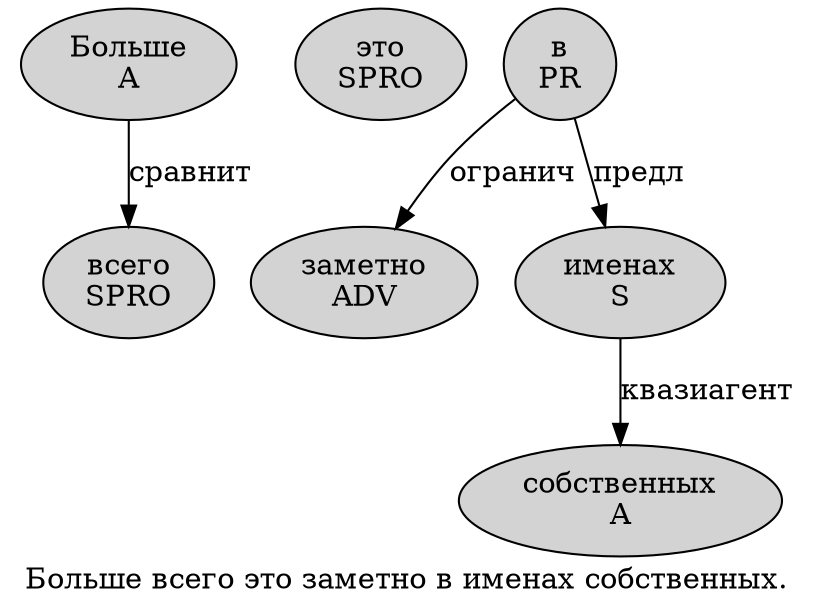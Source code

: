 digraph SENTENCE_266 {
	graph [label="Больше всего это заметно в именах собственных."]
	node [style=filled]
		0 [label="Больше
A" color="" fillcolor=lightgray penwidth=1 shape=ellipse]
		1 [label="всего
SPRO" color="" fillcolor=lightgray penwidth=1 shape=ellipse]
		2 [label="это
SPRO" color="" fillcolor=lightgray penwidth=1 shape=ellipse]
		3 [label="заметно
ADV" color="" fillcolor=lightgray penwidth=1 shape=ellipse]
		4 [label="в
PR" color="" fillcolor=lightgray penwidth=1 shape=ellipse]
		5 [label="именах
S" color="" fillcolor=lightgray penwidth=1 shape=ellipse]
		6 [label="собственных
A" color="" fillcolor=lightgray penwidth=1 shape=ellipse]
			0 -> 1 [label="сравнит"]
			4 -> 3 [label="огранич"]
			4 -> 5 [label="предл"]
			5 -> 6 [label="квазиагент"]
}